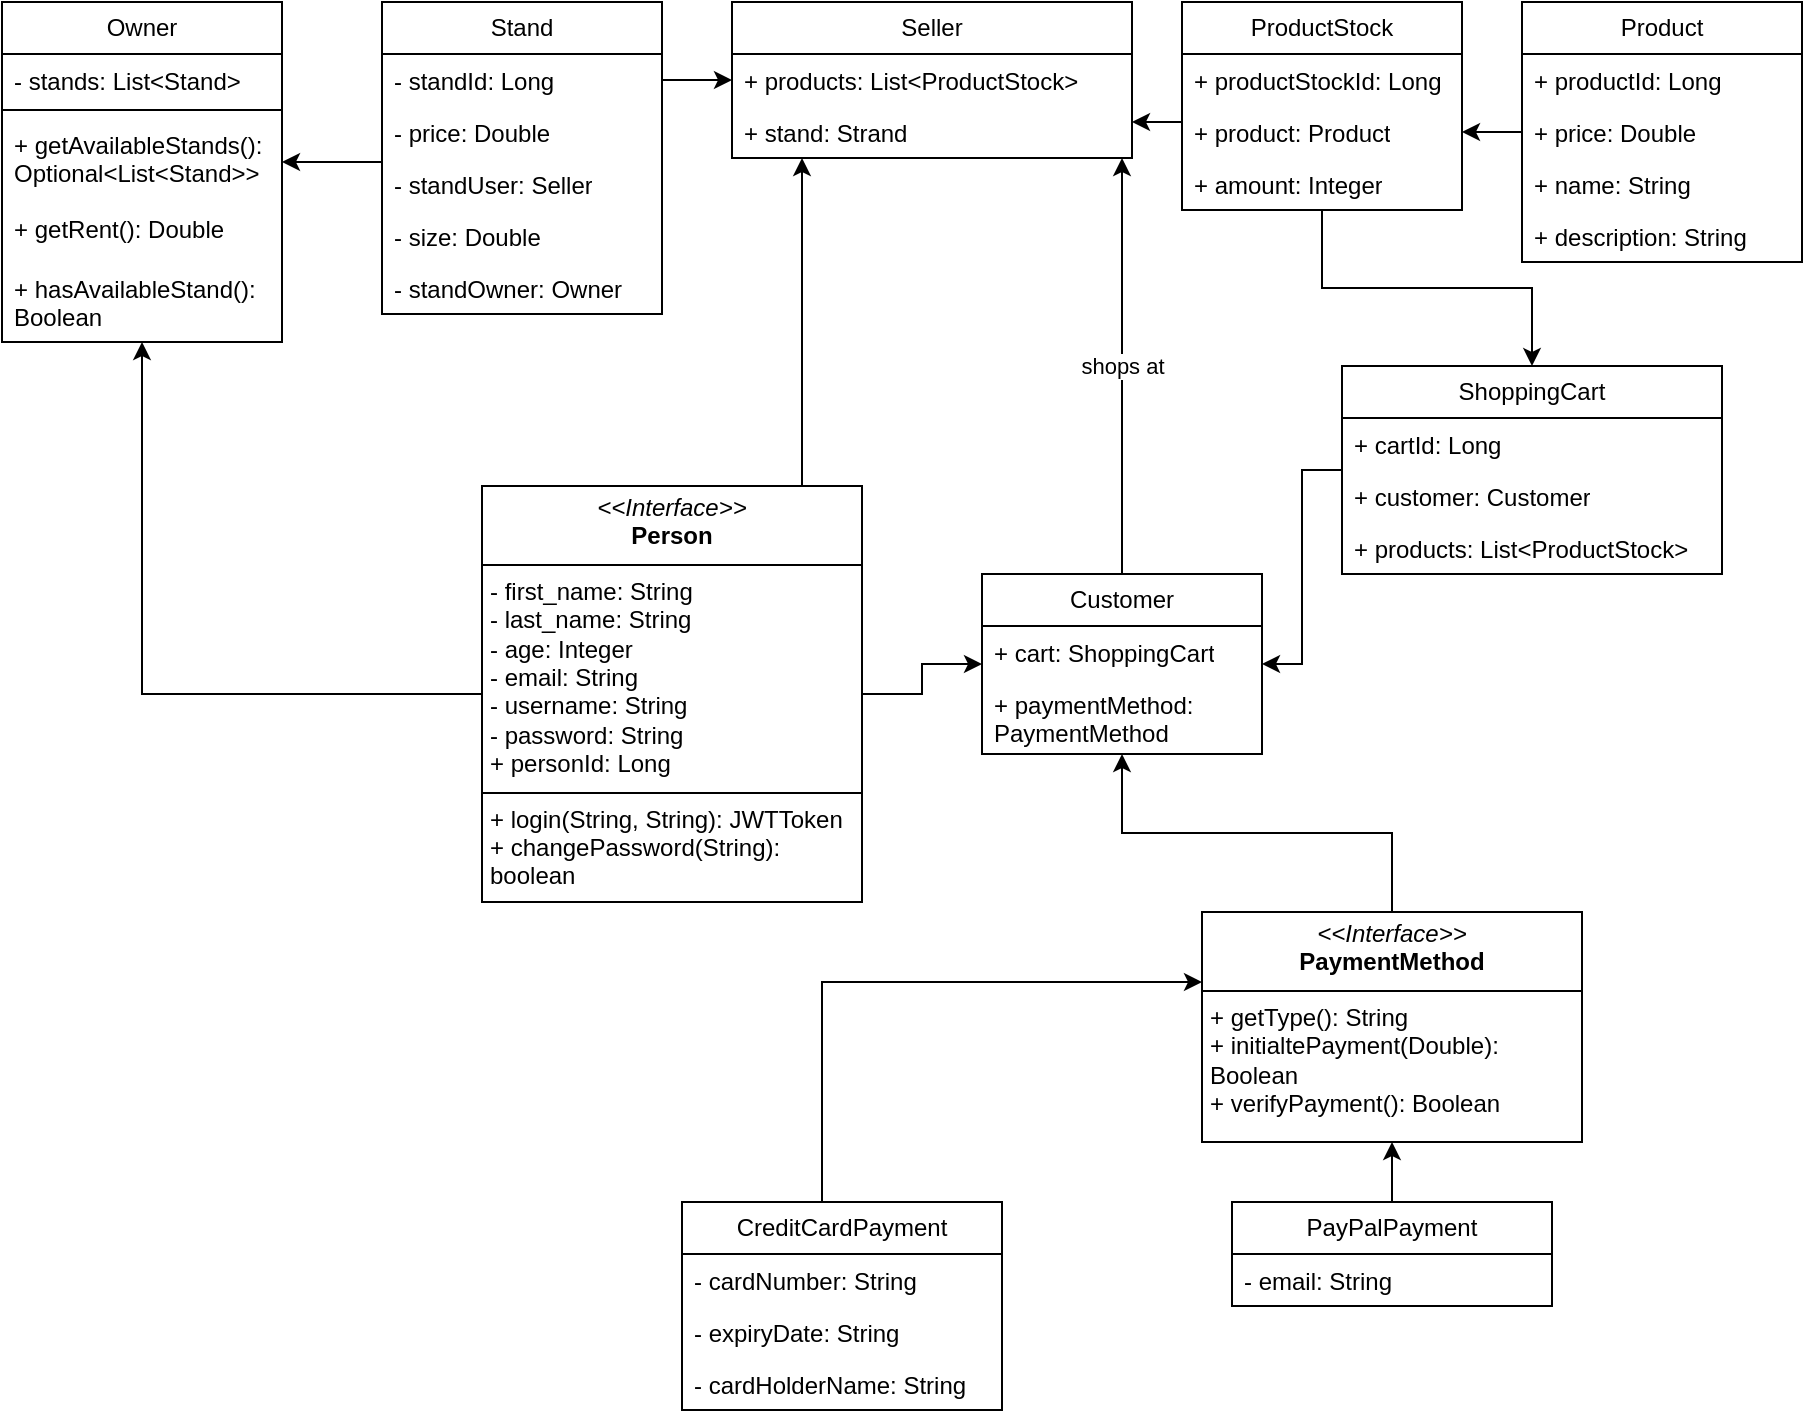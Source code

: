 <mxfile version="27.1.6">
  <diagram name="Page-1" id="zxRaTK80urRbgllpssiV">
    <mxGraphModel dx="1188" dy="724" grid="1" gridSize="10" guides="1" tooltips="1" connect="1" arrows="1" fold="1" page="1" pageScale="1" pageWidth="827" pageHeight="1169" math="0" shadow="0">
      <root>
        <mxCell id="0" />
        <mxCell id="1" parent="0" />
        <mxCell id="j1dfEHC7ai9RexjoolgT-1" value="Owner" style="swimlane;fontStyle=0;childLayout=stackLayout;horizontal=1;startSize=26;fillColor=none;horizontalStack=0;resizeParent=1;resizeParentMax=0;resizeLast=0;collapsible=1;marginBottom=0;whiteSpace=wrap;html=1;" vertex="1" parent="1">
          <mxGeometry x="110" y="60" width="140" height="170" as="geometry" />
        </mxCell>
        <mxCell id="j1dfEHC7ai9RexjoolgT-2" value="- stands: List&amp;lt;Stand&amp;gt;" style="text;strokeColor=none;fillColor=none;align=left;verticalAlign=top;spacingLeft=4;spacingRight=4;overflow=hidden;rotatable=0;points=[[0,0.5],[1,0.5]];portConstraint=eastwest;whiteSpace=wrap;html=1;" vertex="1" parent="j1dfEHC7ai9RexjoolgT-1">
          <mxGeometry y="26" width="140" height="24" as="geometry" />
        </mxCell>
        <mxCell id="j1dfEHC7ai9RexjoolgT-14" value="" style="line;strokeWidth=1;fillColor=none;align=left;verticalAlign=middle;spacingTop=-1;spacingLeft=3;spacingRight=3;rotatable=0;labelPosition=right;points=[];portConstraint=eastwest;strokeColor=inherit;" vertex="1" parent="j1dfEHC7ai9RexjoolgT-1">
          <mxGeometry y="50" width="140" height="8" as="geometry" />
        </mxCell>
        <mxCell id="j1dfEHC7ai9RexjoolgT-15" value="+ getAvailableStands(): Optional&amp;lt;List&amp;lt;Stand&amp;gt;&amp;gt;" style="text;strokeColor=none;fillColor=none;align=left;verticalAlign=top;spacingLeft=4;spacingRight=4;overflow=hidden;rotatable=0;points=[[0,0.5],[1,0.5]];portConstraint=eastwest;whiteSpace=wrap;html=1;" vertex="1" parent="j1dfEHC7ai9RexjoolgT-1">
          <mxGeometry y="58" width="140" height="42" as="geometry" />
        </mxCell>
        <mxCell id="j1dfEHC7ai9RexjoolgT-16" value="+ getRent(): Double" style="text;strokeColor=none;fillColor=none;align=left;verticalAlign=top;spacingLeft=4;spacingRight=4;overflow=hidden;rotatable=0;points=[[0,0.5],[1,0.5]];portConstraint=eastwest;whiteSpace=wrap;html=1;" vertex="1" parent="j1dfEHC7ai9RexjoolgT-1">
          <mxGeometry y="100" width="140" height="30" as="geometry" />
        </mxCell>
        <mxCell id="j1dfEHC7ai9RexjoolgT-26" value="+ hasAvailableStand(): Boolean" style="text;strokeColor=none;fillColor=none;align=left;verticalAlign=top;spacingLeft=4;spacingRight=4;overflow=hidden;rotatable=0;points=[[0,0.5],[1,0.5]];portConstraint=eastwest;whiteSpace=wrap;html=1;" vertex="1" parent="j1dfEHC7ai9RexjoolgT-1">
          <mxGeometry y="130" width="140" height="40" as="geometry" />
        </mxCell>
        <mxCell id="j1dfEHC7ai9RexjoolgT-5" value="Seller" style="swimlane;fontStyle=0;childLayout=stackLayout;horizontal=1;startSize=26;fillColor=none;horizontalStack=0;resizeParent=1;resizeParentMax=0;resizeLast=0;collapsible=1;marginBottom=0;whiteSpace=wrap;html=1;" vertex="1" parent="1">
          <mxGeometry x="475" y="60" width="200" height="78" as="geometry" />
        </mxCell>
        <mxCell id="j1dfEHC7ai9RexjoolgT-6" value="+ products: List&amp;lt;ProductStock&amp;gt;" style="text;strokeColor=none;fillColor=none;align=left;verticalAlign=top;spacingLeft=4;spacingRight=4;overflow=hidden;rotatable=0;points=[[0,0.5],[1,0.5]];portConstraint=eastwest;whiteSpace=wrap;html=1;" vertex="1" parent="j1dfEHC7ai9RexjoolgT-5">
          <mxGeometry y="26" width="200" height="26" as="geometry" />
        </mxCell>
        <mxCell id="j1dfEHC7ai9RexjoolgT-7" value="+ stand: Strand" style="text;strokeColor=none;fillColor=none;align=left;verticalAlign=top;spacingLeft=4;spacingRight=4;overflow=hidden;rotatable=0;points=[[0,0.5],[1,0.5]];portConstraint=eastwest;whiteSpace=wrap;html=1;" vertex="1" parent="j1dfEHC7ai9RexjoolgT-5">
          <mxGeometry y="52" width="200" height="26" as="geometry" />
        </mxCell>
        <mxCell id="j1dfEHC7ai9RexjoolgT-30" value="shops at" style="edgeStyle=orthogonalEdgeStyle;rounded=0;orthogonalLoop=1;jettySize=auto;html=1;" edge="1" parent="1" source="j1dfEHC7ai9RexjoolgT-9" target="j1dfEHC7ai9RexjoolgT-5">
          <mxGeometry relative="1" as="geometry">
            <Array as="points">
              <mxPoint x="670" y="200" />
              <mxPoint x="670" y="200" />
            </Array>
          </mxGeometry>
        </mxCell>
        <mxCell id="j1dfEHC7ai9RexjoolgT-9" value="Customer" style="swimlane;fontStyle=0;childLayout=stackLayout;horizontal=1;startSize=26;fillColor=none;horizontalStack=0;resizeParent=1;resizeParentMax=0;resizeLast=0;collapsible=1;marginBottom=0;whiteSpace=wrap;html=1;" vertex="1" parent="1">
          <mxGeometry x="600" y="346" width="140" height="90" as="geometry" />
        </mxCell>
        <mxCell id="j1dfEHC7ai9RexjoolgT-10" value="+ cart: ShoppingCart" style="text;strokeColor=none;fillColor=none;align=left;verticalAlign=top;spacingLeft=4;spacingRight=4;overflow=hidden;rotatable=0;points=[[0,0.5],[1,0.5]];portConstraint=eastwest;whiteSpace=wrap;html=1;" vertex="1" parent="j1dfEHC7ai9RexjoolgT-9">
          <mxGeometry y="26" width="140" height="26" as="geometry" />
        </mxCell>
        <mxCell id="j1dfEHC7ai9RexjoolgT-11" value="+ paymentMethod: PaymentMethod" style="text;strokeColor=none;fillColor=none;align=left;verticalAlign=top;spacingLeft=4;spacingRight=4;overflow=hidden;rotatable=0;points=[[0,0.5],[1,0.5]];portConstraint=eastwest;whiteSpace=wrap;html=1;" vertex="1" parent="j1dfEHC7ai9RexjoolgT-9">
          <mxGeometry y="52" width="140" height="38" as="geometry" />
        </mxCell>
        <mxCell id="j1dfEHC7ai9RexjoolgT-18" style="edgeStyle=orthogonalEdgeStyle;rounded=0;orthogonalLoop=1;jettySize=auto;html=1;" edge="1" parent="1" source="j1dfEHC7ai9RexjoolgT-13" target="j1dfEHC7ai9RexjoolgT-5">
          <mxGeometry relative="1" as="geometry">
            <Array as="points">
              <mxPoint x="510" y="200" />
              <mxPoint x="510" y="200" />
            </Array>
          </mxGeometry>
        </mxCell>
        <mxCell id="j1dfEHC7ai9RexjoolgT-29" style="edgeStyle=orthogonalEdgeStyle;rounded=0;orthogonalLoop=1;jettySize=auto;html=1;" edge="1" parent="1" source="j1dfEHC7ai9RexjoolgT-13" target="j1dfEHC7ai9RexjoolgT-1">
          <mxGeometry relative="1" as="geometry" />
        </mxCell>
        <mxCell id="j1dfEHC7ai9RexjoolgT-13" value="&lt;p style=&quot;margin:0px;margin-top:4px;text-align:center;&quot;&gt;&lt;i&gt;&amp;lt;&amp;lt;Interface&amp;gt;&amp;gt;&lt;/i&gt;&lt;br&gt;&lt;b&gt;Person&lt;/b&gt;&lt;/p&gt;&lt;hr size=&quot;1&quot; style=&quot;border-style:solid;&quot;&gt;&lt;p style=&quot;margin:0px;margin-left:4px;&quot;&gt;- first_name: String&lt;br&gt;- last_name: String&lt;/p&gt;&lt;p style=&quot;margin:0px;margin-left:4px;&quot;&gt;- age: Integer&lt;/p&gt;&lt;p style=&quot;margin:0px;margin-left:4px;&quot;&gt;- email: String&lt;/p&gt;&lt;p style=&quot;margin:0px;margin-left:4px;&quot;&gt;- username: String&lt;/p&gt;&lt;p style=&quot;margin:0px;margin-left:4px;&quot;&gt;- password: String&lt;/p&gt;&lt;p style=&quot;margin:0px;margin-left:4px;&quot;&gt;+ personId: Long&lt;/p&gt;&lt;hr size=&quot;1&quot; style=&quot;border-style:solid;&quot;&gt;&lt;p style=&quot;margin:0px;margin-left:4px;&quot;&gt;+ login(String, String): JWTToken&lt;br&gt;+ changePassword(String): boolean&lt;/p&gt;" style="verticalAlign=top;align=left;overflow=fill;html=1;whiteSpace=wrap;" vertex="1" parent="1">
          <mxGeometry x="350" y="302" width="190" height="208" as="geometry" />
        </mxCell>
        <mxCell id="j1dfEHC7ai9RexjoolgT-17" style="edgeStyle=orthogonalEdgeStyle;rounded=0;orthogonalLoop=1;jettySize=auto;html=1;" edge="1" parent="1" source="j1dfEHC7ai9RexjoolgT-13" target="j1dfEHC7ai9RexjoolgT-9">
          <mxGeometry relative="1" as="geometry" />
        </mxCell>
        <mxCell id="j1dfEHC7ai9RexjoolgT-27" style="edgeStyle=orthogonalEdgeStyle;rounded=0;orthogonalLoop=1;jettySize=auto;html=1;" edge="1" parent="1" source="j1dfEHC7ai9RexjoolgT-20" target="j1dfEHC7ai9RexjoolgT-1">
          <mxGeometry relative="1" as="geometry">
            <Array as="points">
              <mxPoint x="270" y="140" />
              <mxPoint x="270" y="140" />
            </Array>
          </mxGeometry>
        </mxCell>
        <mxCell id="j1dfEHC7ai9RexjoolgT-28" style="edgeStyle=orthogonalEdgeStyle;rounded=0;orthogonalLoop=1;jettySize=auto;html=1;" edge="1" parent="1" source="j1dfEHC7ai9RexjoolgT-20" target="j1dfEHC7ai9RexjoolgT-5">
          <mxGeometry relative="1" as="geometry">
            <mxPoint x="330" y="252" as="sourcePoint" />
            <mxPoint x="465" y="250" as="targetPoint" />
            <Array as="points">
              <mxPoint x="460" y="99" />
              <mxPoint x="460" y="99" />
            </Array>
          </mxGeometry>
        </mxCell>
        <mxCell id="j1dfEHC7ai9RexjoolgT-20" value="Stand" style="swimlane;fontStyle=0;childLayout=stackLayout;horizontal=1;startSize=26;fillColor=none;horizontalStack=0;resizeParent=1;resizeParentMax=0;resizeLast=0;collapsible=1;marginBottom=0;whiteSpace=wrap;html=1;" vertex="1" parent="1">
          <mxGeometry x="300" y="60" width="140" height="156" as="geometry" />
        </mxCell>
        <mxCell id="j1dfEHC7ai9RexjoolgT-21" value="- standId: Long" style="text;strokeColor=none;fillColor=none;align=left;verticalAlign=top;spacingLeft=4;spacingRight=4;overflow=hidden;rotatable=0;points=[[0,0.5],[1,0.5]];portConstraint=eastwest;whiteSpace=wrap;html=1;" vertex="1" parent="j1dfEHC7ai9RexjoolgT-20">
          <mxGeometry y="26" width="140" height="26" as="geometry" />
        </mxCell>
        <mxCell id="j1dfEHC7ai9RexjoolgT-22" value="- price: Double" style="text;strokeColor=none;fillColor=none;align=left;verticalAlign=top;spacingLeft=4;spacingRight=4;overflow=hidden;rotatable=0;points=[[0,0.5],[1,0.5]];portConstraint=eastwest;whiteSpace=wrap;html=1;" vertex="1" parent="j1dfEHC7ai9RexjoolgT-20">
          <mxGeometry y="52" width="140" height="26" as="geometry" />
        </mxCell>
        <mxCell id="j1dfEHC7ai9RexjoolgT-23" value="- standUser: Seller" style="text;strokeColor=none;fillColor=none;align=left;verticalAlign=top;spacingLeft=4;spacingRight=4;overflow=hidden;rotatable=0;points=[[0,0.5],[1,0.5]];portConstraint=eastwest;whiteSpace=wrap;html=1;" vertex="1" parent="j1dfEHC7ai9RexjoolgT-20">
          <mxGeometry y="78" width="140" height="26" as="geometry" />
        </mxCell>
        <mxCell id="j1dfEHC7ai9RexjoolgT-24" value="- size: Double" style="text;strokeColor=none;fillColor=none;align=left;verticalAlign=top;spacingLeft=4;spacingRight=4;overflow=hidden;rotatable=0;points=[[0,0.5],[1,0.5]];portConstraint=eastwest;whiteSpace=wrap;html=1;" vertex="1" parent="j1dfEHC7ai9RexjoolgT-20">
          <mxGeometry y="104" width="140" height="26" as="geometry" />
        </mxCell>
        <mxCell id="j1dfEHC7ai9RexjoolgT-25" value="- standOwner: Owner" style="text;strokeColor=none;fillColor=none;align=left;verticalAlign=top;spacingLeft=4;spacingRight=4;overflow=hidden;rotatable=0;points=[[0,0.5],[1,0.5]];portConstraint=eastwest;whiteSpace=wrap;html=1;" vertex="1" parent="j1dfEHC7ai9RexjoolgT-20">
          <mxGeometry y="130" width="140" height="26" as="geometry" />
        </mxCell>
        <mxCell id="j1dfEHC7ai9RexjoolgT-49" style="edgeStyle=orthogonalEdgeStyle;rounded=0;orthogonalLoop=1;jettySize=auto;html=1;entryX=1;entryY=0.5;entryDx=0;entryDy=0;" edge="1" parent="1" source="j1dfEHC7ai9RexjoolgT-31" target="j1dfEHC7ai9RexjoolgT-44">
          <mxGeometry relative="1" as="geometry" />
        </mxCell>
        <mxCell id="j1dfEHC7ai9RexjoolgT-31" value="Product" style="swimlane;fontStyle=0;childLayout=stackLayout;horizontal=1;startSize=26;fillColor=none;horizontalStack=0;resizeParent=1;resizeParentMax=0;resizeLast=0;collapsible=1;marginBottom=0;whiteSpace=wrap;html=1;" vertex="1" parent="1">
          <mxGeometry x="870" y="60" width="140" height="130" as="geometry" />
        </mxCell>
        <mxCell id="j1dfEHC7ai9RexjoolgT-32" value="+ productId: Long" style="text;strokeColor=none;fillColor=none;align=left;verticalAlign=top;spacingLeft=4;spacingRight=4;overflow=hidden;rotatable=0;points=[[0,0.5],[1,0.5]];portConstraint=eastwest;whiteSpace=wrap;html=1;" vertex="1" parent="j1dfEHC7ai9RexjoolgT-31">
          <mxGeometry y="26" width="140" height="26" as="geometry" />
        </mxCell>
        <mxCell id="j1dfEHC7ai9RexjoolgT-33" value="+ price: Double" style="text;strokeColor=none;fillColor=none;align=left;verticalAlign=top;spacingLeft=4;spacingRight=4;overflow=hidden;rotatable=0;points=[[0,0.5],[1,0.5]];portConstraint=eastwest;whiteSpace=wrap;html=1;" vertex="1" parent="j1dfEHC7ai9RexjoolgT-31">
          <mxGeometry y="52" width="140" height="26" as="geometry" />
        </mxCell>
        <mxCell id="j1dfEHC7ai9RexjoolgT-34" value="+ name: String" style="text;strokeColor=none;fillColor=none;align=left;verticalAlign=top;spacingLeft=4;spacingRight=4;overflow=hidden;rotatable=0;points=[[0,0.5],[1,0.5]];portConstraint=eastwest;whiteSpace=wrap;html=1;" vertex="1" parent="j1dfEHC7ai9RexjoolgT-31">
          <mxGeometry y="78" width="140" height="26" as="geometry" />
        </mxCell>
        <mxCell id="j1dfEHC7ai9RexjoolgT-35" value="+ description: String" style="text;strokeColor=none;fillColor=none;align=left;verticalAlign=top;spacingLeft=4;spacingRight=4;overflow=hidden;rotatable=0;points=[[0,0.5],[1,0.5]];portConstraint=eastwest;whiteSpace=wrap;html=1;" vertex="1" parent="j1dfEHC7ai9RexjoolgT-31">
          <mxGeometry y="104" width="140" height="26" as="geometry" />
        </mxCell>
        <mxCell id="j1dfEHC7ai9RexjoolgT-63" style="edgeStyle=orthogonalEdgeStyle;rounded=0;orthogonalLoop=1;jettySize=auto;html=1;" edge="1" parent="1" source="j1dfEHC7ai9RexjoolgT-37" target="j1dfEHC7ai9RexjoolgT-9">
          <mxGeometry relative="1" as="geometry" />
        </mxCell>
        <mxCell id="j1dfEHC7ai9RexjoolgT-37" value="ShoppingCart" style="swimlane;fontStyle=0;childLayout=stackLayout;horizontal=1;startSize=26;fillColor=none;horizontalStack=0;resizeParent=1;resizeParentMax=0;resizeLast=0;collapsible=1;marginBottom=0;whiteSpace=wrap;html=1;" vertex="1" parent="1">
          <mxGeometry x="780" y="242" width="190" height="104" as="geometry" />
        </mxCell>
        <mxCell id="j1dfEHC7ai9RexjoolgT-38" value="+ cartId: Long" style="text;strokeColor=none;fillColor=none;align=left;verticalAlign=top;spacingLeft=4;spacingRight=4;overflow=hidden;rotatable=0;points=[[0,0.5],[1,0.5]];portConstraint=eastwest;whiteSpace=wrap;html=1;" vertex="1" parent="j1dfEHC7ai9RexjoolgT-37">
          <mxGeometry y="26" width="190" height="26" as="geometry" />
        </mxCell>
        <mxCell id="j1dfEHC7ai9RexjoolgT-39" value="+ customer: Customer" style="text;strokeColor=none;fillColor=none;align=left;verticalAlign=top;spacingLeft=4;spacingRight=4;overflow=hidden;rotatable=0;points=[[0,0.5],[1,0.5]];portConstraint=eastwest;whiteSpace=wrap;html=1;" vertex="1" parent="j1dfEHC7ai9RexjoolgT-37">
          <mxGeometry y="52" width="190" height="26" as="geometry" />
        </mxCell>
        <mxCell id="j1dfEHC7ai9RexjoolgT-40" value="+ products: List&amp;lt;ProductStock&amp;gt;" style="text;strokeColor=none;fillColor=none;align=left;verticalAlign=top;spacingLeft=4;spacingRight=4;overflow=hidden;rotatable=0;points=[[0,0.5],[1,0.5]];portConstraint=eastwest;whiteSpace=wrap;html=1;" vertex="1" parent="j1dfEHC7ai9RexjoolgT-37">
          <mxGeometry y="78" width="190" height="26" as="geometry" />
        </mxCell>
        <mxCell id="j1dfEHC7ai9RexjoolgT-48" style="edgeStyle=orthogonalEdgeStyle;rounded=0;orthogonalLoop=1;jettySize=auto;html=1;" edge="1" parent="1" source="j1dfEHC7ai9RexjoolgT-41" target="j1dfEHC7ai9RexjoolgT-5">
          <mxGeometry relative="1" as="geometry">
            <Array as="points">
              <mxPoint x="680" y="120" />
              <mxPoint x="680" y="120" />
            </Array>
          </mxGeometry>
        </mxCell>
        <mxCell id="j1dfEHC7ai9RexjoolgT-62" style="edgeStyle=orthogonalEdgeStyle;rounded=0;orthogonalLoop=1;jettySize=auto;html=1;" edge="1" parent="1" source="j1dfEHC7ai9RexjoolgT-41" target="j1dfEHC7ai9RexjoolgT-37">
          <mxGeometry relative="1" as="geometry" />
        </mxCell>
        <mxCell id="j1dfEHC7ai9RexjoolgT-41" value="ProductStock" style="swimlane;fontStyle=0;childLayout=stackLayout;horizontal=1;startSize=26;fillColor=none;horizontalStack=0;resizeParent=1;resizeParentMax=0;resizeLast=0;collapsible=1;marginBottom=0;whiteSpace=wrap;html=1;" vertex="1" parent="1">
          <mxGeometry x="700" y="60" width="140" height="104" as="geometry" />
        </mxCell>
        <mxCell id="j1dfEHC7ai9RexjoolgT-42" value="+ productStockId: Long" style="text;strokeColor=none;fillColor=none;align=left;verticalAlign=top;spacingLeft=4;spacingRight=4;overflow=hidden;rotatable=0;points=[[0,0.5],[1,0.5]];portConstraint=eastwest;whiteSpace=wrap;html=1;" vertex="1" parent="j1dfEHC7ai9RexjoolgT-41">
          <mxGeometry y="26" width="140" height="26" as="geometry" />
        </mxCell>
        <mxCell id="j1dfEHC7ai9RexjoolgT-44" value="+ product: Product" style="text;strokeColor=none;fillColor=none;align=left;verticalAlign=top;spacingLeft=4;spacingRight=4;overflow=hidden;rotatable=0;points=[[0,0.5],[1,0.5]];portConstraint=eastwest;whiteSpace=wrap;html=1;" vertex="1" parent="j1dfEHC7ai9RexjoolgT-41">
          <mxGeometry y="52" width="140" height="26" as="geometry" />
        </mxCell>
        <mxCell id="j1dfEHC7ai9RexjoolgT-45" value="+ amount: Integer" style="text;strokeColor=none;fillColor=none;align=left;verticalAlign=top;spacingLeft=4;spacingRight=4;overflow=hidden;rotatable=0;points=[[0,0.5],[1,0.5]];portConstraint=eastwest;whiteSpace=wrap;html=1;" vertex="1" parent="j1dfEHC7ai9RexjoolgT-41">
          <mxGeometry y="78" width="140" height="26" as="geometry" />
        </mxCell>
        <mxCell id="j1dfEHC7ai9RexjoolgT-51" style="edgeStyle=orthogonalEdgeStyle;rounded=0;orthogonalLoop=1;jettySize=auto;html=1;" edge="1" parent="1" source="j1dfEHC7ai9RexjoolgT-50" target="j1dfEHC7ai9RexjoolgT-9">
          <mxGeometry relative="1" as="geometry" />
        </mxCell>
        <mxCell id="j1dfEHC7ai9RexjoolgT-50" value="&lt;p style=&quot;margin:0px;margin-top:4px;text-align:center;&quot;&gt;&lt;i&gt;&amp;lt;&amp;lt;Interface&amp;gt;&amp;gt;&lt;/i&gt;&lt;br&gt;&lt;b&gt;PaymentMethod&lt;/b&gt;&lt;/p&gt;&lt;hr size=&quot;1&quot; style=&quot;border-style:solid;&quot;&gt;&lt;p style=&quot;margin:0px;margin-left:4px;&quot;&gt;&lt;/p&gt;&lt;p style=&quot;margin:0px;margin-left:4px;&quot;&gt;+ getType(): String&lt;br&gt;+ initialtePayment(Double): Boolean&lt;/p&gt;&lt;p style=&quot;margin:0px;margin-left:4px;&quot;&gt;+ verifyPayment(): Boolean&lt;/p&gt;" style="verticalAlign=top;align=left;overflow=fill;html=1;whiteSpace=wrap;" vertex="1" parent="1">
          <mxGeometry x="710" y="515" width="190" height="115" as="geometry" />
        </mxCell>
        <mxCell id="j1dfEHC7ai9RexjoolgT-56" style="edgeStyle=orthogonalEdgeStyle;rounded=0;orthogonalLoop=1;jettySize=auto;html=1;" edge="1" parent="1" source="j1dfEHC7ai9RexjoolgT-52" target="j1dfEHC7ai9RexjoolgT-50">
          <mxGeometry relative="1" as="geometry">
            <Array as="points">
              <mxPoint x="520" y="550" />
            </Array>
          </mxGeometry>
        </mxCell>
        <mxCell id="j1dfEHC7ai9RexjoolgT-52" value="CreditCardPayment" style="swimlane;fontStyle=0;childLayout=stackLayout;horizontal=1;startSize=26;fillColor=none;horizontalStack=0;resizeParent=1;resizeParentMax=0;resizeLast=0;collapsible=1;marginBottom=0;whiteSpace=wrap;html=1;" vertex="1" parent="1">
          <mxGeometry x="450" y="660" width="160" height="104" as="geometry" />
        </mxCell>
        <mxCell id="j1dfEHC7ai9RexjoolgT-53" value="- cardNumber: String" style="text;strokeColor=none;fillColor=none;align=left;verticalAlign=top;spacingLeft=4;spacingRight=4;overflow=hidden;rotatable=0;points=[[0,0.5],[1,0.5]];portConstraint=eastwest;whiteSpace=wrap;html=1;" vertex="1" parent="j1dfEHC7ai9RexjoolgT-52">
          <mxGeometry y="26" width="160" height="26" as="geometry" />
        </mxCell>
        <mxCell id="j1dfEHC7ai9RexjoolgT-54" value="-&amp;nbsp;expiryDate: String" style="text;strokeColor=none;fillColor=none;align=left;verticalAlign=top;spacingLeft=4;spacingRight=4;overflow=hidden;rotatable=0;points=[[0,0.5],[1,0.5]];portConstraint=eastwest;whiteSpace=wrap;html=1;" vertex="1" parent="j1dfEHC7ai9RexjoolgT-52">
          <mxGeometry y="52" width="160" height="26" as="geometry" />
        </mxCell>
        <mxCell id="j1dfEHC7ai9RexjoolgT-55" value="- cardHolderName: String" style="text;strokeColor=none;fillColor=none;align=left;verticalAlign=top;spacingLeft=4;spacingRight=4;overflow=hidden;rotatable=0;points=[[0,0.5],[1,0.5]];portConstraint=eastwest;whiteSpace=wrap;html=1;" vertex="1" parent="j1dfEHC7ai9RexjoolgT-52">
          <mxGeometry y="78" width="160" height="26" as="geometry" />
        </mxCell>
        <mxCell id="j1dfEHC7ai9RexjoolgT-61" style="edgeStyle=orthogonalEdgeStyle;rounded=0;orthogonalLoop=1;jettySize=auto;html=1;" edge="1" parent="1" source="j1dfEHC7ai9RexjoolgT-57" target="j1dfEHC7ai9RexjoolgT-50">
          <mxGeometry relative="1" as="geometry" />
        </mxCell>
        <mxCell id="j1dfEHC7ai9RexjoolgT-57" value="PayPalPayment" style="swimlane;fontStyle=0;childLayout=stackLayout;horizontal=1;startSize=26;fillColor=none;horizontalStack=0;resizeParent=1;resizeParentMax=0;resizeLast=0;collapsible=1;marginBottom=0;whiteSpace=wrap;html=1;" vertex="1" parent="1">
          <mxGeometry x="725" y="660" width="160" height="52" as="geometry" />
        </mxCell>
        <mxCell id="j1dfEHC7ai9RexjoolgT-58" value="- email: String" style="text;strokeColor=none;fillColor=none;align=left;verticalAlign=top;spacingLeft=4;spacingRight=4;overflow=hidden;rotatable=0;points=[[0,0.5],[1,0.5]];portConstraint=eastwest;whiteSpace=wrap;html=1;" vertex="1" parent="j1dfEHC7ai9RexjoolgT-57">
          <mxGeometry y="26" width="160" height="26" as="geometry" />
        </mxCell>
      </root>
    </mxGraphModel>
  </diagram>
</mxfile>

